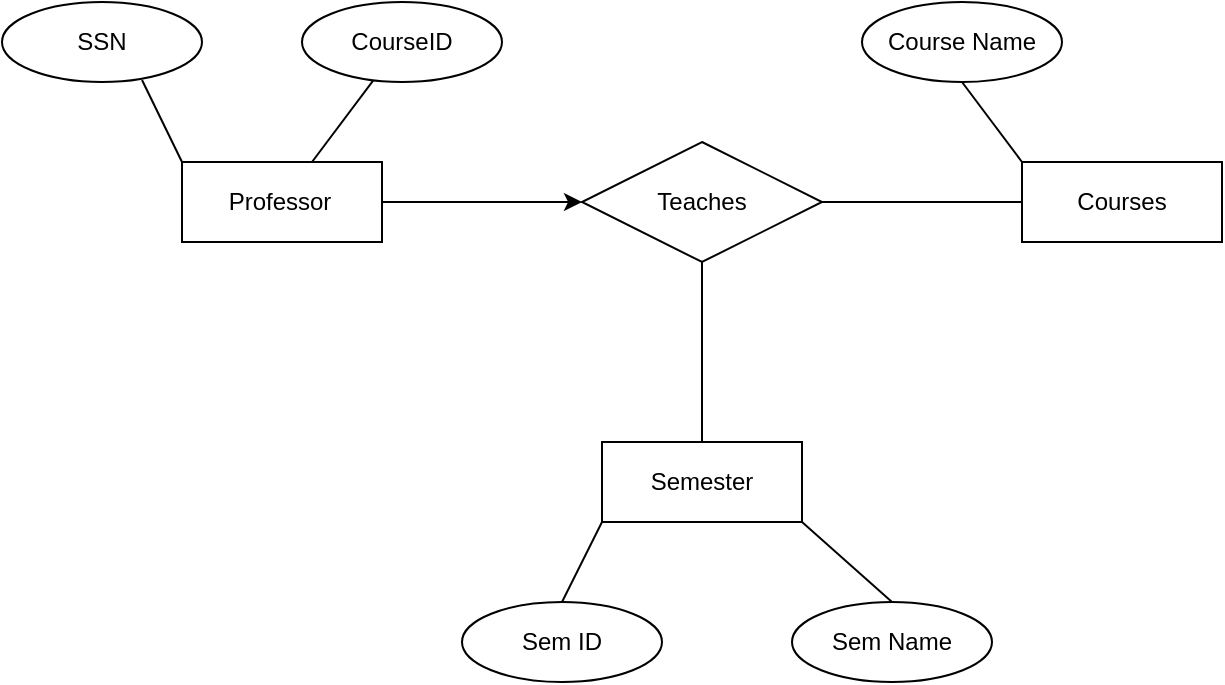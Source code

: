 <mxfile version="22.1.17" type="github">
  <diagram id="R2lEEEUBdFMjLlhIrx00" name="Page-1">
    <mxGraphModel dx="1050" dy="579" grid="1" gridSize="10" guides="1" tooltips="1" connect="1" arrows="1" fold="1" page="1" pageScale="1" pageWidth="850" pageHeight="1100" math="0" shadow="0" extFonts="Permanent Marker^https://fonts.googleapis.com/css?family=Permanent+Marker">
      <root>
        <mxCell id="0" />
        <mxCell id="1" parent="0" />
        <mxCell id="J7X1vc2ZGjFiecQ3z5SO-2" value="Professor&lt;span style=&quot;white-space: pre;&quot;&gt;&#x9;&lt;/span&gt;" style="whiteSpace=wrap;html=1;align=center;" vertex="1" parent="1">
          <mxGeometry x="120" y="180" width="100" height="40" as="geometry" />
        </mxCell>
        <mxCell id="J7X1vc2ZGjFiecQ3z5SO-4" value="Courses" style="whiteSpace=wrap;html=1;align=center;" vertex="1" parent="1">
          <mxGeometry x="540" y="180" width="100" height="40" as="geometry" />
        </mxCell>
        <mxCell id="J7X1vc2ZGjFiecQ3z5SO-5" value="Semester" style="whiteSpace=wrap;html=1;align=center;" vertex="1" parent="1">
          <mxGeometry x="330" y="320" width="100" height="40" as="geometry" />
        </mxCell>
        <mxCell id="J7X1vc2ZGjFiecQ3z5SO-7" value="Teaches" style="shape=rhombus;perimeter=rhombusPerimeter;whiteSpace=wrap;html=1;align=center;" vertex="1" parent="1">
          <mxGeometry x="320" y="170" width="120" height="60" as="geometry" />
        </mxCell>
        <mxCell id="J7X1vc2ZGjFiecQ3z5SO-8" value="" style="endArrow=none;html=1;rounded=0;" edge="1" parent="1">
          <mxGeometry relative="1" as="geometry">
            <mxPoint x="440" y="200" as="sourcePoint" />
            <mxPoint x="540" y="200" as="targetPoint" />
          </mxGeometry>
        </mxCell>
        <mxCell id="J7X1vc2ZGjFiecQ3z5SO-9" value="" style="endArrow=none;html=1;rounded=0;entryX=0.5;entryY=0;entryDx=0;entryDy=0;exitX=0.5;exitY=1;exitDx=0;exitDy=0;" edge="1" parent="1" source="J7X1vc2ZGjFiecQ3z5SO-7" target="J7X1vc2ZGjFiecQ3z5SO-5">
          <mxGeometry relative="1" as="geometry">
            <mxPoint x="375" y="250" as="sourcePoint" />
            <mxPoint x="475" y="250" as="targetPoint" />
          </mxGeometry>
        </mxCell>
        <mxCell id="J7X1vc2ZGjFiecQ3z5SO-10" value="" style="endArrow=classic;html=1;rounded=0;entryX=0;entryY=0.5;entryDx=0;entryDy=0;" edge="1" parent="1" target="J7X1vc2ZGjFiecQ3z5SO-7">
          <mxGeometry width="50" height="50" relative="1" as="geometry">
            <mxPoint x="220" y="200" as="sourcePoint" />
            <mxPoint x="270" y="150" as="targetPoint" />
          </mxGeometry>
        </mxCell>
        <mxCell id="J7X1vc2ZGjFiecQ3z5SO-11" value="SSN" style="ellipse;whiteSpace=wrap;html=1;align=center;" vertex="1" parent="1">
          <mxGeometry x="30" y="100" width="100" height="40" as="geometry" />
        </mxCell>
        <mxCell id="J7X1vc2ZGjFiecQ3z5SO-12" value="CourseID" style="ellipse;whiteSpace=wrap;html=1;align=center;" vertex="1" parent="1">
          <mxGeometry x="180" y="100" width="100" height="40" as="geometry" />
        </mxCell>
        <mxCell id="J7X1vc2ZGjFiecQ3z5SO-13" value="Course Name" style="ellipse;whiteSpace=wrap;html=1;align=center;" vertex="1" parent="1">
          <mxGeometry x="460" y="100" width="100" height="40" as="geometry" />
        </mxCell>
        <mxCell id="J7X1vc2ZGjFiecQ3z5SO-14" value="Sem ID" style="ellipse;whiteSpace=wrap;html=1;align=center;" vertex="1" parent="1">
          <mxGeometry x="260" y="400" width="100" height="40" as="geometry" />
        </mxCell>
        <mxCell id="J7X1vc2ZGjFiecQ3z5SO-15" value="Sem Name" style="ellipse;whiteSpace=wrap;html=1;align=center;" vertex="1" parent="1">
          <mxGeometry x="425" y="400" width="100" height="40" as="geometry" />
        </mxCell>
        <mxCell id="J7X1vc2ZGjFiecQ3z5SO-16" value="" style="endArrow=none;html=1;rounded=0;entryX=0;entryY=0;entryDx=0;entryDy=0;" edge="1" parent="1" target="J7X1vc2ZGjFiecQ3z5SO-2">
          <mxGeometry relative="1" as="geometry">
            <mxPoint x="100" y="139" as="sourcePoint" />
            <mxPoint x="260" y="139" as="targetPoint" />
          </mxGeometry>
        </mxCell>
        <mxCell id="J7X1vc2ZGjFiecQ3z5SO-17" value="" style="endArrow=none;html=1;rounded=0;" edge="1" parent="1" source="J7X1vc2ZGjFiecQ3z5SO-12" target="J7X1vc2ZGjFiecQ3z5SO-2">
          <mxGeometry relative="1" as="geometry">
            <mxPoint x="110" y="149" as="sourcePoint" />
            <mxPoint x="130" y="190" as="targetPoint" />
          </mxGeometry>
        </mxCell>
        <mxCell id="J7X1vc2ZGjFiecQ3z5SO-18" value="" style="endArrow=none;html=1;rounded=0;exitX=0.5;exitY=1;exitDx=0;exitDy=0;entryX=0;entryY=0;entryDx=0;entryDy=0;" edge="1" parent="1" source="J7X1vc2ZGjFiecQ3z5SO-13" target="J7X1vc2ZGjFiecQ3z5SO-4">
          <mxGeometry relative="1" as="geometry">
            <mxPoint x="226" y="149" as="sourcePoint" />
            <mxPoint x="195" y="190" as="targetPoint" />
          </mxGeometry>
        </mxCell>
        <mxCell id="J7X1vc2ZGjFiecQ3z5SO-19" value="" style="endArrow=none;html=1;rounded=0;exitX=0.5;exitY=0;exitDx=0;exitDy=0;entryX=0;entryY=1;entryDx=0;entryDy=0;" edge="1" parent="1" source="J7X1vc2ZGjFiecQ3z5SO-14" target="J7X1vc2ZGjFiecQ3z5SO-5">
          <mxGeometry relative="1" as="geometry">
            <mxPoint x="520" y="150" as="sourcePoint" />
            <mxPoint x="550" y="190" as="targetPoint" />
          </mxGeometry>
        </mxCell>
        <mxCell id="J7X1vc2ZGjFiecQ3z5SO-20" value="" style="endArrow=none;html=1;rounded=0;exitX=0.5;exitY=0;exitDx=0;exitDy=0;entryX=1;entryY=1;entryDx=0;entryDy=0;" edge="1" parent="1" source="J7X1vc2ZGjFiecQ3z5SO-15" target="J7X1vc2ZGjFiecQ3z5SO-5">
          <mxGeometry relative="1" as="geometry">
            <mxPoint x="320" y="410" as="sourcePoint" />
            <mxPoint x="340" y="370" as="targetPoint" />
          </mxGeometry>
        </mxCell>
      </root>
    </mxGraphModel>
  </diagram>
</mxfile>
